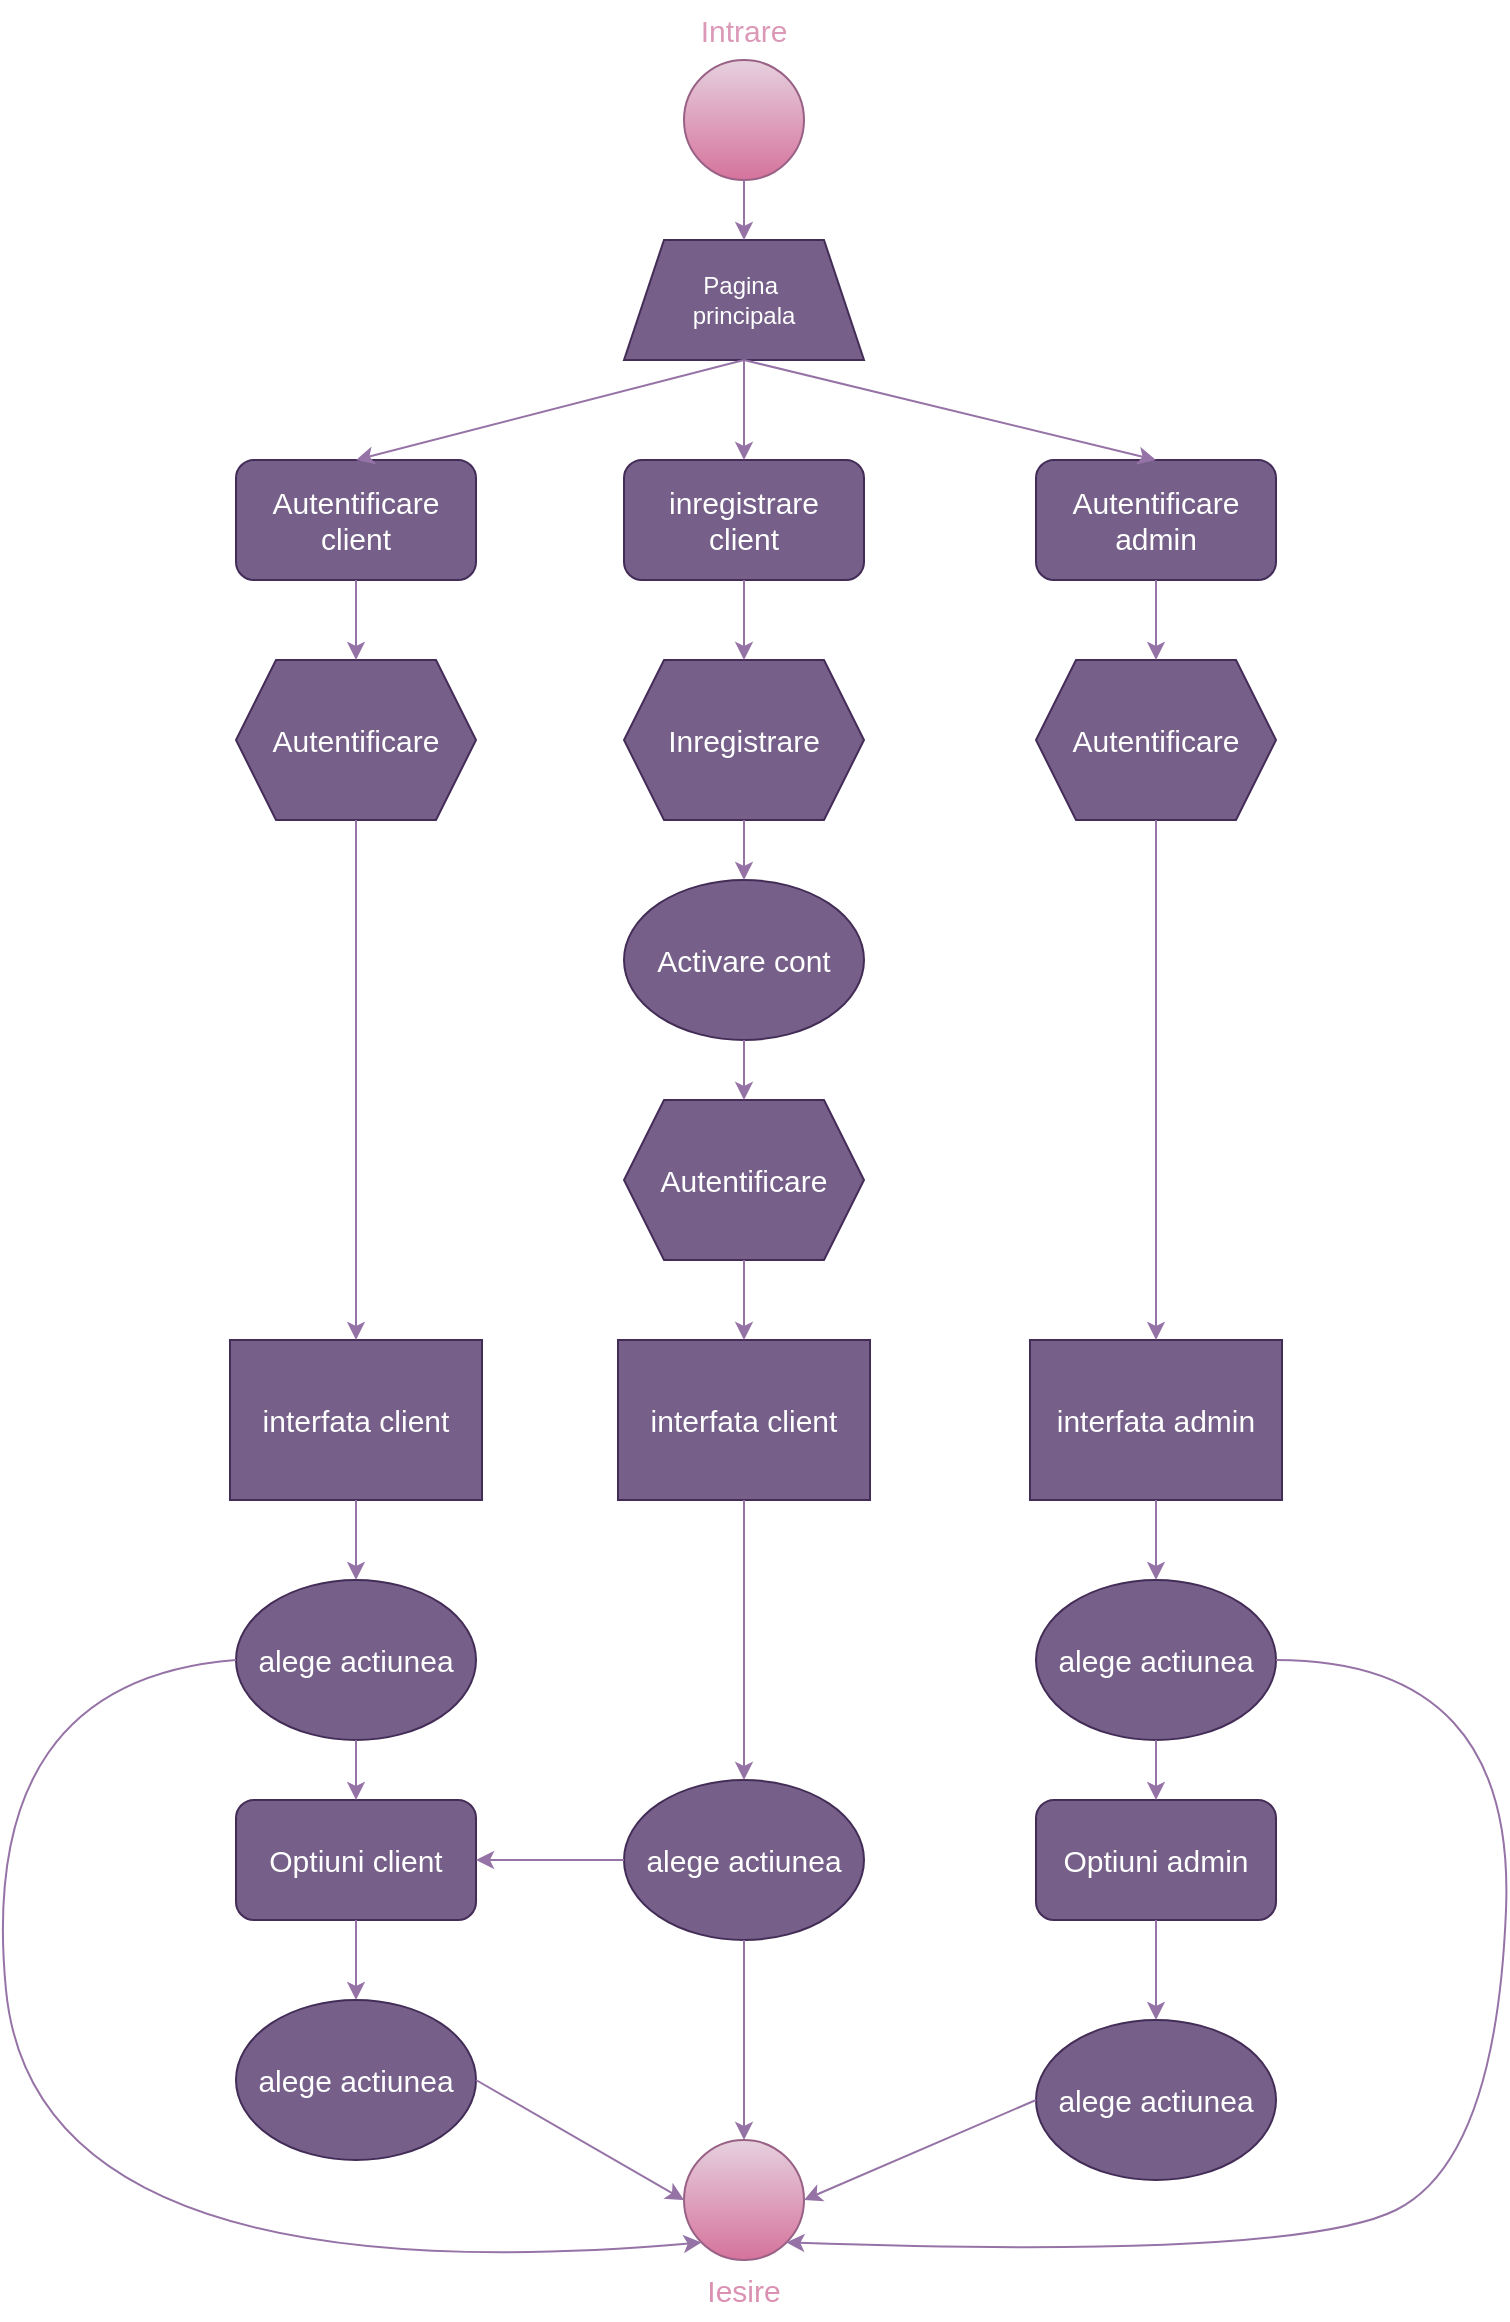 <mxfile>
    <diagram id="7KtTmA5eCj2ECsaaPDOC" name="Page-1">
        <mxGraphModel dx="785" dy="449" grid="1" gridSize="10" guides="0" tooltips="1" connect="1" arrows="1" fold="1" page="1" pageScale="1" pageWidth="827" pageHeight="1169" math="0" shadow="0">
            <root>
                <mxCell id="0"/>
                <mxCell id="1" parent="0"/>
                <mxCell id="2" value="" style="ellipse;whiteSpace=wrap;html=1;fillStyle=solid;strokeColor=#996185;fillColor=#e6d0de;gradientColor=#d5739d;" parent="1" vertex="1">
                    <mxGeometry x="384" y="30" width="60" height="60" as="geometry"/>
                </mxCell>
                <mxCell id="4" value="&lt;span style=&quot;font-size: 15px;&quot;&gt;&lt;font color=&quot;#dc98b7&quot;&gt;Intrare&lt;/font&gt;&lt;/span&gt;" style="text;html=1;strokeColor=none;fillColor=none;align=center;verticalAlign=middle;whiteSpace=wrap;rounded=0;fillStyle=solid;" parent="1" vertex="1">
                    <mxGeometry x="349" width="130" height="30" as="geometry"/>
                </mxCell>
                <mxCell id="6" value="alege actiunea" style="ellipse;whiteSpace=wrap;html=1;fontSize=15;fillColor=#76608a;fontColor=#ffffff;strokeColor=#432D57;" parent="1" vertex="1">
                    <mxGeometry x="160" y="790" width="120" height="80" as="geometry"/>
                </mxCell>
                <mxCell id="7" value="Autentificare client" style="rounded=1;whiteSpace=wrap;html=1;fontSize=15;fillColor=#76608a;strokeColor=#432D57;fontColor=#ffffff;" parent="1" vertex="1">
                    <mxGeometry x="160" y="230" width="120" height="60" as="geometry"/>
                </mxCell>
                <mxCell id="8" value="interfata client" style="rounded=0;whiteSpace=wrap;html=1;fontSize=15;fillColor=#76608a;fontColor=#ffffff;strokeColor=#432D57;" parent="1" vertex="1">
                    <mxGeometry x="157" y="670" width="126" height="80" as="geometry"/>
                </mxCell>
                <mxCell id="9" value="alege actiunea" style="ellipse;whiteSpace=wrap;html=1;fontSize=15;fillColor=#76608a;fontColor=#ffffff;strokeColor=#432D57;" parent="1" vertex="1">
                    <mxGeometry x="560" y="790" width="120" height="80" as="geometry"/>
                </mxCell>
                <mxCell id="10" value="Pagina&amp;nbsp;&lt;br&gt;principala" style="shape=trapezoid;perimeter=trapezoidPerimeter;whiteSpace=wrap;html=1;fixedSize=1;fillColor=#76608a;fontColor=#ffffff;strokeColor=#432D57;" vertex="1" parent="1">
                    <mxGeometry x="354" y="120" width="120" height="60" as="geometry"/>
                </mxCell>
                <mxCell id="12" value="Autentificare admin" style="rounded=1;whiteSpace=wrap;html=1;fontSize=15;fillColor=#76608a;strokeColor=#432D57;fontColor=#ffffff;" vertex="1" parent="1">
                    <mxGeometry x="560" y="230" width="120" height="60" as="geometry"/>
                </mxCell>
                <mxCell id="13" value="inregistrare &lt;br&gt;client" style="rounded=1;whiteSpace=wrap;html=1;fontSize=15;fillColor=#76608a;strokeColor=#432D57;fontColor=#ffffff;" vertex="1" parent="1">
                    <mxGeometry x="354" y="230" width="120" height="60" as="geometry"/>
                </mxCell>
                <mxCell id="14" value="" style="endArrow=classic;html=1;entryX=0.5;entryY=0;entryDx=0;entryDy=0;exitX=0.5;exitY=1;exitDx=0;exitDy=0;fillColor=#e1d5e7;strokeColor=#9673a6;" edge="1" parent="1" source="2" target="10">
                    <mxGeometry width="50" height="50" relative="1" as="geometry">
                        <mxPoint x="340" y="310" as="sourcePoint"/>
                        <mxPoint x="390" y="260" as="targetPoint"/>
                    </mxGeometry>
                </mxCell>
                <mxCell id="15" value="" style="endArrow=classic;html=1;entryX=0.5;entryY=0;entryDx=0;entryDy=0;exitX=0.5;exitY=1;exitDx=0;exitDy=0;fillColor=#e1d5e7;strokeColor=#9673a6;" edge="1" parent="1" source="10" target="13">
                    <mxGeometry width="50" height="50" relative="1" as="geometry">
                        <mxPoint x="360" y="250" as="sourcePoint"/>
                        <mxPoint x="410" y="200" as="targetPoint"/>
                    </mxGeometry>
                </mxCell>
                <mxCell id="16" value="" style="endArrow=classic;html=1;entryX=0.5;entryY=0;entryDx=0;entryDy=0;exitX=0.5;exitY=1;exitDx=0;exitDy=0;fillColor=#e1d5e7;strokeColor=#9673a6;" edge="1" parent="1" source="10" target="12">
                    <mxGeometry width="50" height="50" relative="1" as="geometry">
                        <mxPoint x="470" y="250" as="sourcePoint"/>
                        <mxPoint x="520" y="200" as="targetPoint"/>
                    </mxGeometry>
                </mxCell>
                <mxCell id="17" value="" style="endArrow=classic;html=1;entryX=0.5;entryY=0;entryDx=0;entryDy=0;exitX=0.5;exitY=1;exitDx=0;exitDy=0;fillColor=#e1d5e7;strokeColor=#9673a6;" edge="1" parent="1" source="10" target="7">
                    <mxGeometry width="50" height="50" relative="1" as="geometry">
                        <mxPoint x="470" y="250" as="sourcePoint"/>
                        <mxPoint x="520" y="200" as="targetPoint"/>
                    </mxGeometry>
                </mxCell>
                <mxCell id="18" value="&lt;font style=&quot;font-size: 15px;&quot;&gt;Autentificare&lt;/font&gt;" style="shape=hexagon;perimeter=hexagonPerimeter2;whiteSpace=wrap;html=1;fixedSize=1;fillColor=#76608a;fontColor=#ffffff;strokeColor=#432D57;" vertex="1" parent="1">
                    <mxGeometry x="160" y="330" width="120" height="80" as="geometry"/>
                </mxCell>
                <mxCell id="19" value="&lt;font style=&quot;font-size: 15px;&quot;&gt;Autentificare&lt;/font&gt;" style="shape=hexagon;perimeter=hexagonPerimeter2;whiteSpace=wrap;html=1;fixedSize=1;fillColor=#76608a;fontColor=#ffffff;strokeColor=#432D57;" vertex="1" parent="1">
                    <mxGeometry x="560" y="330" width="120" height="80" as="geometry"/>
                </mxCell>
                <mxCell id="20" value="&lt;span style=&quot;font-size: 15px;&quot;&gt;Autentificare&lt;/span&gt;" style="shape=hexagon;perimeter=hexagonPerimeter2;whiteSpace=wrap;html=1;fixedSize=1;fillColor=#76608a;fontColor=#ffffff;strokeColor=#432D57;" vertex="1" parent="1">
                    <mxGeometry x="354" y="550" width="120" height="80" as="geometry"/>
                </mxCell>
                <mxCell id="21" value="&lt;span style=&quot;font-size: 15px;&quot;&gt;Inregistrare&lt;/span&gt;" style="shape=hexagon;perimeter=hexagonPerimeter2;whiteSpace=wrap;html=1;fixedSize=1;fillColor=#76608a;fontColor=#ffffff;strokeColor=#432D57;" vertex="1" parent="1">
                    <mxGeometry x="354" y="330" width="120" height="80" as="geometry"/>
                </mxCell>
                <mxCell id="22" value="Activare cont" style="ellipse;whiteSpace=wrap;html=1;fontSize=15;fillColor=#76608a;fontColor=#ffffff;strokeColor=#432D57;" vertex="1" parent="1">
                    <mxGeometry x="354" y="440" width="120" height="80" as="geometry"/>
                </mxCell>
                <mxCell id="23" value="interfata client" style="rounded=0;whiteSpace=wrap;html=1;fontSize=15;fillColor=#76608a;fontColor=#ffffff;strokeColor=#432D57;" vertex="1" parent="1">
                    <mxGeometry x="351" y="670" width="126" height="80" as="geometry"/>
                </mxCell>
                <mxCell id="24" value="interfata admin" style="rounded=0;whiteSpace=wrap;html=1;fontSize=15;fillColor=#76608a;fontColor=#ffffff;strokeColor=#432D57;" vertex="1" parent="1">
                    <mxGeometry x="557" y="670" width="126" height="80" as="geometry"/>
                </mxCell>
                <mxCell id="25" value="Optiuni client" style="rounded=1;whiteSpace=wrap;html=1;fontSize=15;fillColor=#76608a;fontColor=#ffffff;strokeColor=#432D57;" vertex="1" parent="1">
                    <mxGeometry x="160" y="900" width="120" height="60" as="geometry"/>
                </mxCell>
                <mxCell id="26" value="Optiuni admin" style="rounded=1;whiteSpace=wrap;html=1;fontSize=15;fillColor=#76608a;fontColor=#ffffff;strokeColor=#432D57;" vertex="1" parent="1">
                    <mxGeometry x="560" y="900" width="120" height="60" as="geometry"/>
                </mxCell>
                <mxCell id="27" value="alege actiunea" style="ellipse;whiteSpace=wrap;html=1;fontSize=15;fillColor=#76608a;fontColor=#ffffff;strokeColor=#432D57;" vertex="1" parent="1">
                    <mxGeometry x="354" y="890" width="120" height="80" as="geometry"/>
                </mxCell>
                <mxCell id="28" value="alege actiunea" style="ellipse;whiteSpace=wrap;html=1;fontSize=15;fillColor=#76608a;fontColor=#ffffff;strokeColor=#432D57;" vertex="1" parent="1">
                    <mxGeometry x="160" y="1000" width="120" height="80" as="geometry"/>
                </mxCell>
                <mxCell id="29" value="alege actiunea" style="ellipse;whiteSpace=wrap;html=1;fontSize=15;fillColor=#76608a;fontColor=#ffffff;strokeColor=#432D57;" vertex="1" parent="1">
                    <mxGeometry x="560" y="1010" width="120" height="80" as="geometry"/>
                </mxCell>
                <mxCell id="30" value="" style="ellipse;whiteSpace=wrap;html=1;fillStyle=solid;strokeColor=#996185;fillColor=#e6d0de;gradientColor=#d5739d;" vertex="1" parent="1">
                    <mxGeometry x="384" y="1070" width="60" height="60" as="geometry"/>
                </mxCell>
                <mxCell id="31" value="" style="endArrow=classic;html=1;fontSize=15;entryX=0.5;entryY=0;entryDx=0;entryDy=0;exitX=0.5;exitY=1;exitDx=0;exitDy=0;fillColor=#e1d5e7;strokeColor=#9673a6;" edge="1" parent="1" source="7" target="18">
                    <mxGeometry width="50" height="50" relative="1" as="geometry">
                        <mxPoint x="390" y="330" as="sourcePoint"/>
                        <mxPoint x="440" y="280" as="targetPoint"/>
                    </mxGeometry>
                </mxCell>
                <mxCell id="32" value="" style="endArrow=classic;html=1;fontSize=15;entryX=0.5;entryY=0;entryDx=0;entryDy=0;exitX=0.5;exitY=1;exitDx=0;exitDy=0;fillColor=#e1d5e7;strokeColor=#9673a6;" edge="1" parent="1" source="13" target="21">
                    <mxGeometry width="50" height="50" relative="1" as="geometry">
                        <mxPoint x="390" y="330" as="sourcePoint"/>
                        <mxPoint x="440" y="280" as="targetPoint"/>
                    </mxGeometry>
                </mxCell>
                <mxCell id="33" value="" style="endArrow=classic;html=1;fontSize=15;entryX=0.5;entryY=0;entryDx=0;entryDy=0;exitX=0.5;exitY=1;exitDx=0;exitDy=0;fillColor=#e1d5e7;strokeColor=#9673a6;" edge="1" parent="1" source="12" target="19">
                    <mxGeometry width="50" height="50" relative="1" as="geometry">
                        <mxPoint x="390" y="330" as="sourcePoint"/>
                        <mxPoint x="440" y="280" as="targetPoint"/>
                    </mxGeometry>
                </mxCell>
                <mxCell id="34" value="" style="endArrow=classic;html=1;fontSize=15;entryX=0.5;entryY=0;entryDx=0;entryDy=0;exitX=0.5;exitY=1;exitDx=0;exitDy=0;fillColor=#e1d5e7;strokeColor=#9673a6;" edge="1" parent="1" source="21" target="22">
                    <mxGeometry width="50" height="50" relative="1" as="geometry">
                        <mxPoint x="390" y="590" as="sourcePoint"/>
                        <mxPoint x="440" y="540" as="targetPoint"/>
                    </mxGeometry>
                </mxCell>
                <mxCell id="35" value="" style="endArrow=classic;html=1;fontSize=15;entryX=0.5;entryY=0;entryDx=0;entryDy=0;exitX=0.5;exitY=1;exitDx=0;exitDy=0;fillColor=#e1d5e7;strokeColor=#9673a6;" edge="1" parent="1" source="22" target="20">
                    <mxGeometry width="50" height="50" relative="1" as="geometry">
                        <mxPoint x="390" y="510" as="sourcePoint"/>
                        <mxPoint x="440" y="460" as="targetPoint"/>
                    </mxGeometry>
                </mxCell>
                <mxCell id="36" value="" style="endArrow=classic;html=1;fontSize=15;exitX=0.5;exitY=1;exitDx=0;exitDy=0;entryX=0.5;entryY=0;entryDx=0;entryDy=0;fillColor=#e1d5e7;strokeColor=#9673a6;" edge="1" parent="1" source="18" target="8">
                    <mxGeometry width="50" height="50" relative="1" as="geometry">
                        <mxPoint x="390" y="590" as="sourcePoint"/>
                        <mxPoint x="440" y="540" as="targetPoint"/>
                    </mxGeometry>
                </mxCell>
                <mxCell id="37" value="" style="endArrow=classic;html=1;fontSize=15;entryX=0.5;entryY=0;entryDx=0;entryDy=0;exitX=0.5;exitY=1;exitDx=0;exitDy=0;fillColor=#e1d5e7;strokeColor=#9673a6;" edge="1" parent="1" source="19" target="24">
                    <mxGeometry width="50" height="50" relative="1" as="geometry">
                        <mxPoint x="390" y="590" as="sourcePoint"/>
                        <mxPoint x="440" y="540" as="targetPoint"/>
                    </mxGeometry>
                </mxCell>
                <mxCell id="38" value="" style="endArrow=classic;html=1;fontSize=15;entryX=0.5;entryY=0;entryDx=0;entryDy=0;exitX=0.5;exitY=1;exitDx=0;exitDy=0;fillColor=#e1d5e7;strokeColor=#9673a6;" edge="1" parent="1" source="20" target="23">
                    <mxGeometry width="50" height="50" relative="1" as="geometry">
                        <mxPoint x="390" y="770" as="sourcePoint"/>
                        <mxPoint x="440" y="720" as="targetPoint"/>
                    </mxGeometry>
                </mxCell>
                <mxCell id="39" value="" style="endArrow=classic;html=1;fontSize=15;exitX=0.5;exitY=1;exitDx=0;exitDy=0;entryX=0.5;entryY=0;entryDx=0;entryDy=0;fillColor=#e1d5e7;strokeColor=#9673a6;" edge="1" parent="1" source="8" target="6">
                    <mxGeometry width="50" height="50" relative="1" as="geometry">
                        <mxPoint x="390" y="860" as="sourcePoint"/>
                        <mxPoint x="440" y="810" as="targetPoint"/>
                    </mxGeometry>
                </mxCell>
                <mxCell id="40" value="" style="endArrow=classic;html=1;fontSize=15;entryX=0.5;entryY=0;entryDx=0;entryDy=0;exitX=0.5;exitY=1;exitDx=0;exitDy=0;fillColor=#e1d5e7;strokeColor=#9673a6;" edge="1" parent="1" source="24" target="9">
                    <mxGeometry width="50" height="50" relative="1" as="geometry">
                        <mxPoint x="390" y="940" as="sourcePoint"/>
                        <mxPoint x="440" y="890" as="targetPoint"/>
                    </mxGeometry>
                </mxCell>
                <mxCell id="41" value="" style="endArrow=classic;html=1;fontSize=15;entryX=0.5;entryY=0;entryDx=0;entryDy=0;exitX=0.5;exitY=1;exitDx=0;exitDy=0;fillColor=#e1d5e7;strokeColor=#9673a6;" edge="1" parent="1" source="23" target="27">
                    <mxGeometry width="50" height="50" relative="1" as="geometry">
                        <mxPoint x="390" y="940" as="sourcePoint"/>
                        <mxPoint x="440" y="890" as="targetPoint"/>
                    </mxGeometry>
                </mxCell>
                <mxCell id="42" value="" style="endArrow=classic;html=1;fontSize=15;entryX=0.5;entryY=0;entryDx=0;entryDy=0;exitX=0.5;exitY=1;exitDx=0;exitDy=0;fillColor=#e1d5e7;strokeColor=#9673a6;" edge="1" parent="1" source="9" target="26">
                    <mxGeometry width="50" height="50" relative="1" as="geometry">
                        <mxPoint x="390" y="940" as="sourcePoint"/>
                        <mxPoint x="440" y="890" as="targetPoint"/>
                    </mxGeometry>
                </mxCell>
                <mxCell id="43" value="" style="endArrow=classic;html=1;fontSize=15;exitX=0.5;exitY=1;exitDx=0;exitDy=0;entryX=0.5;entryY=0;entryDx=0;entryDy=0;fillColor=#e1d5e7;strokeColor=#9673a6;" edge="1" parent="1" source="6" target="25">
                    <mxGeometry width="50" height="50" relative="1" as="geometry">
                        <mxPoint x="390" y="940" as="sourcePoint"/>
                        <mxPoint x="440" y="890" as="targetPoint"/>
                    </mxGeometry>
                </mxCell>
                <mxCell id="44" value="" style="endArrow=classic;html=1;fontSize=15;exitX=0.5;exitY=1;exitDx=0;exitDy=0;entryX=0.5;entryY=0;entryDx=0;entryDy=0;fillColor=#e1d5e7;strokeColor=#9673a6;" edge="1" parent="1" source="25" target="28">
                    <mxGeometry width="50" height="50" relative="1" as="geometry">
                        <mxPoint x="390" y="940" as="sourcePoint"/>
                        <mxPoint x="440" y="890" as="targetPoint"/>
                    </mxGeometry>
                </mxCell>
                <mxCell id="45" value="" style="endArrow=classic;html=1;fontSize=15;entryX=0.5;entryY=0;entryDx=0;entryDy=0;exitX=0.5;exitY=1;exitDx=0;exitDy=0;fillColor=#e1d5e7;strokeColor=#9673a6;" edge="1" parent="1" source="26" target="29">
                    <mxGeometry width="50" height="50" relative="1" as="geometry">
                        <mxPoint x="390" y="1120" as="sourcePoint"/>
                        <mxPoint x="440" y="1070" as="targetPoint"/>
                    </mxGeometry>
                </mxCell>
                <mxCell id="46" value="" style="endArrow=classic;html=1;fontSize=15;exitX=0;exitY=0.5;exitDx=0;exitDy=0;entryX=1;entryY=0.5;entryDx=0;entryDy=0;fillColor=#e1d5e7;strokeColor=#9673a6;" edge="1" parent="1" source="27" target="25">
                    <mxGeometry width="50" height="50" relative="1" as="geometry">
                        <mxPoint x="390" y="1120" as="sourcePoint"/>
                        <mxPoint x="440" y="1070" as="targetPoint"/>
                    </mxGeometry>
                </mxCell>
                <mxCell id="47" value="&lt;font color=&quot;#da91b2&quot;&gt;Iesire&lt;/font&gt;" style="text;html=1;strokeColor=none;fillColor=none;align=center;verticalAlign=middle;whiteSpace=wrap;rounded=0;fontSize=15;" vertex="1" parent="1">
                    <mxGeometry x="384" y="1130" width="60" height="30" as="geometry"/>
                </mxCell>
                <mxCell id="48" value="" style="endArrow=classic;html=1;fontSize=15;entryX=0.5;entryY=0;entryDx=0;entryDy=0;exitX=0.5;exitY=1;exitDx=0;exitDy=0;fillColor=#e1d5e7;strokeColor=#9673a6;" edge="1" parent="1" source="27" target="30">
                    <mxGeometry width="50" height="50" relative="1" as="geometry">
                        <mxPoint x="390" y="1030" as="sourcePoint"/>
                        <mxPoint x="440" y="980" as="targetPoint"/>
                    </mxGeometry>
                </mxCell>
                <mxCell id="49" value="" style="endArrow=classic;html=1;fontSize=15;exitX=1;exitY=0.5;exitDx=0;exitDy=0;entryX=0;entryY=0.5;entryDx=0;entryDy=0;fillColor=#e1d5e7;strokeColor=#9673a6;" edge="1" parent="1" source="28" target="30">
                    <mxGeometry width="50" height="50" relative="1" as="geometry">
                        <mxPoint x="390" y="1030" as="sourcePoint"/>
                        <mxPoint x="440" y="980" as="targetPoint"/>
                    </mxGeometry>
                </mxCell>
                <mxCell id="50" value="" style="endArrow=classic;html=1;fontSize=15;entryX=1;entryY=0.5;entryDx=0;entryDy=0;exitX=0;exitY=0.5;exitDx=0;exitDy=0;fillColor=#e1d5e7;strokeColor=#9673a6;" edge="1" parent="1" source="29" target="30">
                    <mxGeometry width="50" height="50" relative="1" as="geometry">
                        <mxPoint x="390" y="1030" as="sourcePoint"/>
                        <mxPoint x="440" y="980" as="targetPoint"/>
                    </mxGeometry>
                </mxCell>
                <mxCell id="54" value="" style="curved=1;endArrow=classic;html=1;fontSize=15;exitX=0;exitY=0.5;exitDx=0;exitDy=0;entryX=0;entryY=1;entryDx=0;entryDy=0;fillColor=#e1d5e7;strokeColor=#9673a6;" edge="1" parent="1" source="6" target="30">
                    <mxGeometry width="50" height="50" relative="1" as="geometry">
                        <mxPoint x="90" y="930" as="sourcePoint"/>
                        <mxPoint x="140" y="880" as="targetPoint"/>
                        <Array as="points">
                            <mxPoint x="30" y="840"/>
                            <mxPoint x="60" y="1150"/>
                        </Array>
                    </mxGeometry>
                </mxCell>
                <mxCell id="55" value="" style="curved=1;endArrow=classic;html=1;fontSize=15;exitX=1;exitY=0.5;exitDx=0;exitDy=0;entryX=1;entryY=1;entryDx=0;entryDy=0;fillColor=#e1d5e7;strokeColor=#9673a6;" edge="1" parent="1" source="9" target="30">
                    <mxGeometry width="50" height="50" relative="1" as="geometry">
                        <mxPoint x="640" y="930" as="sourcePoint"/>
                        <mxPoint x="690" y="880" as="targetPoint"/>
                        <Array as="points">
                            <mxPoint x="800" y="830"/>
                            <mxPoint x="790" y="1080"/>
                            <mxPoint x="690" y="1130"/>
                        </Array>
                    </mxGeometry>
                </mxCell>
            </root>
        </mxGraphModel>
    </diagram>
</mxfile>